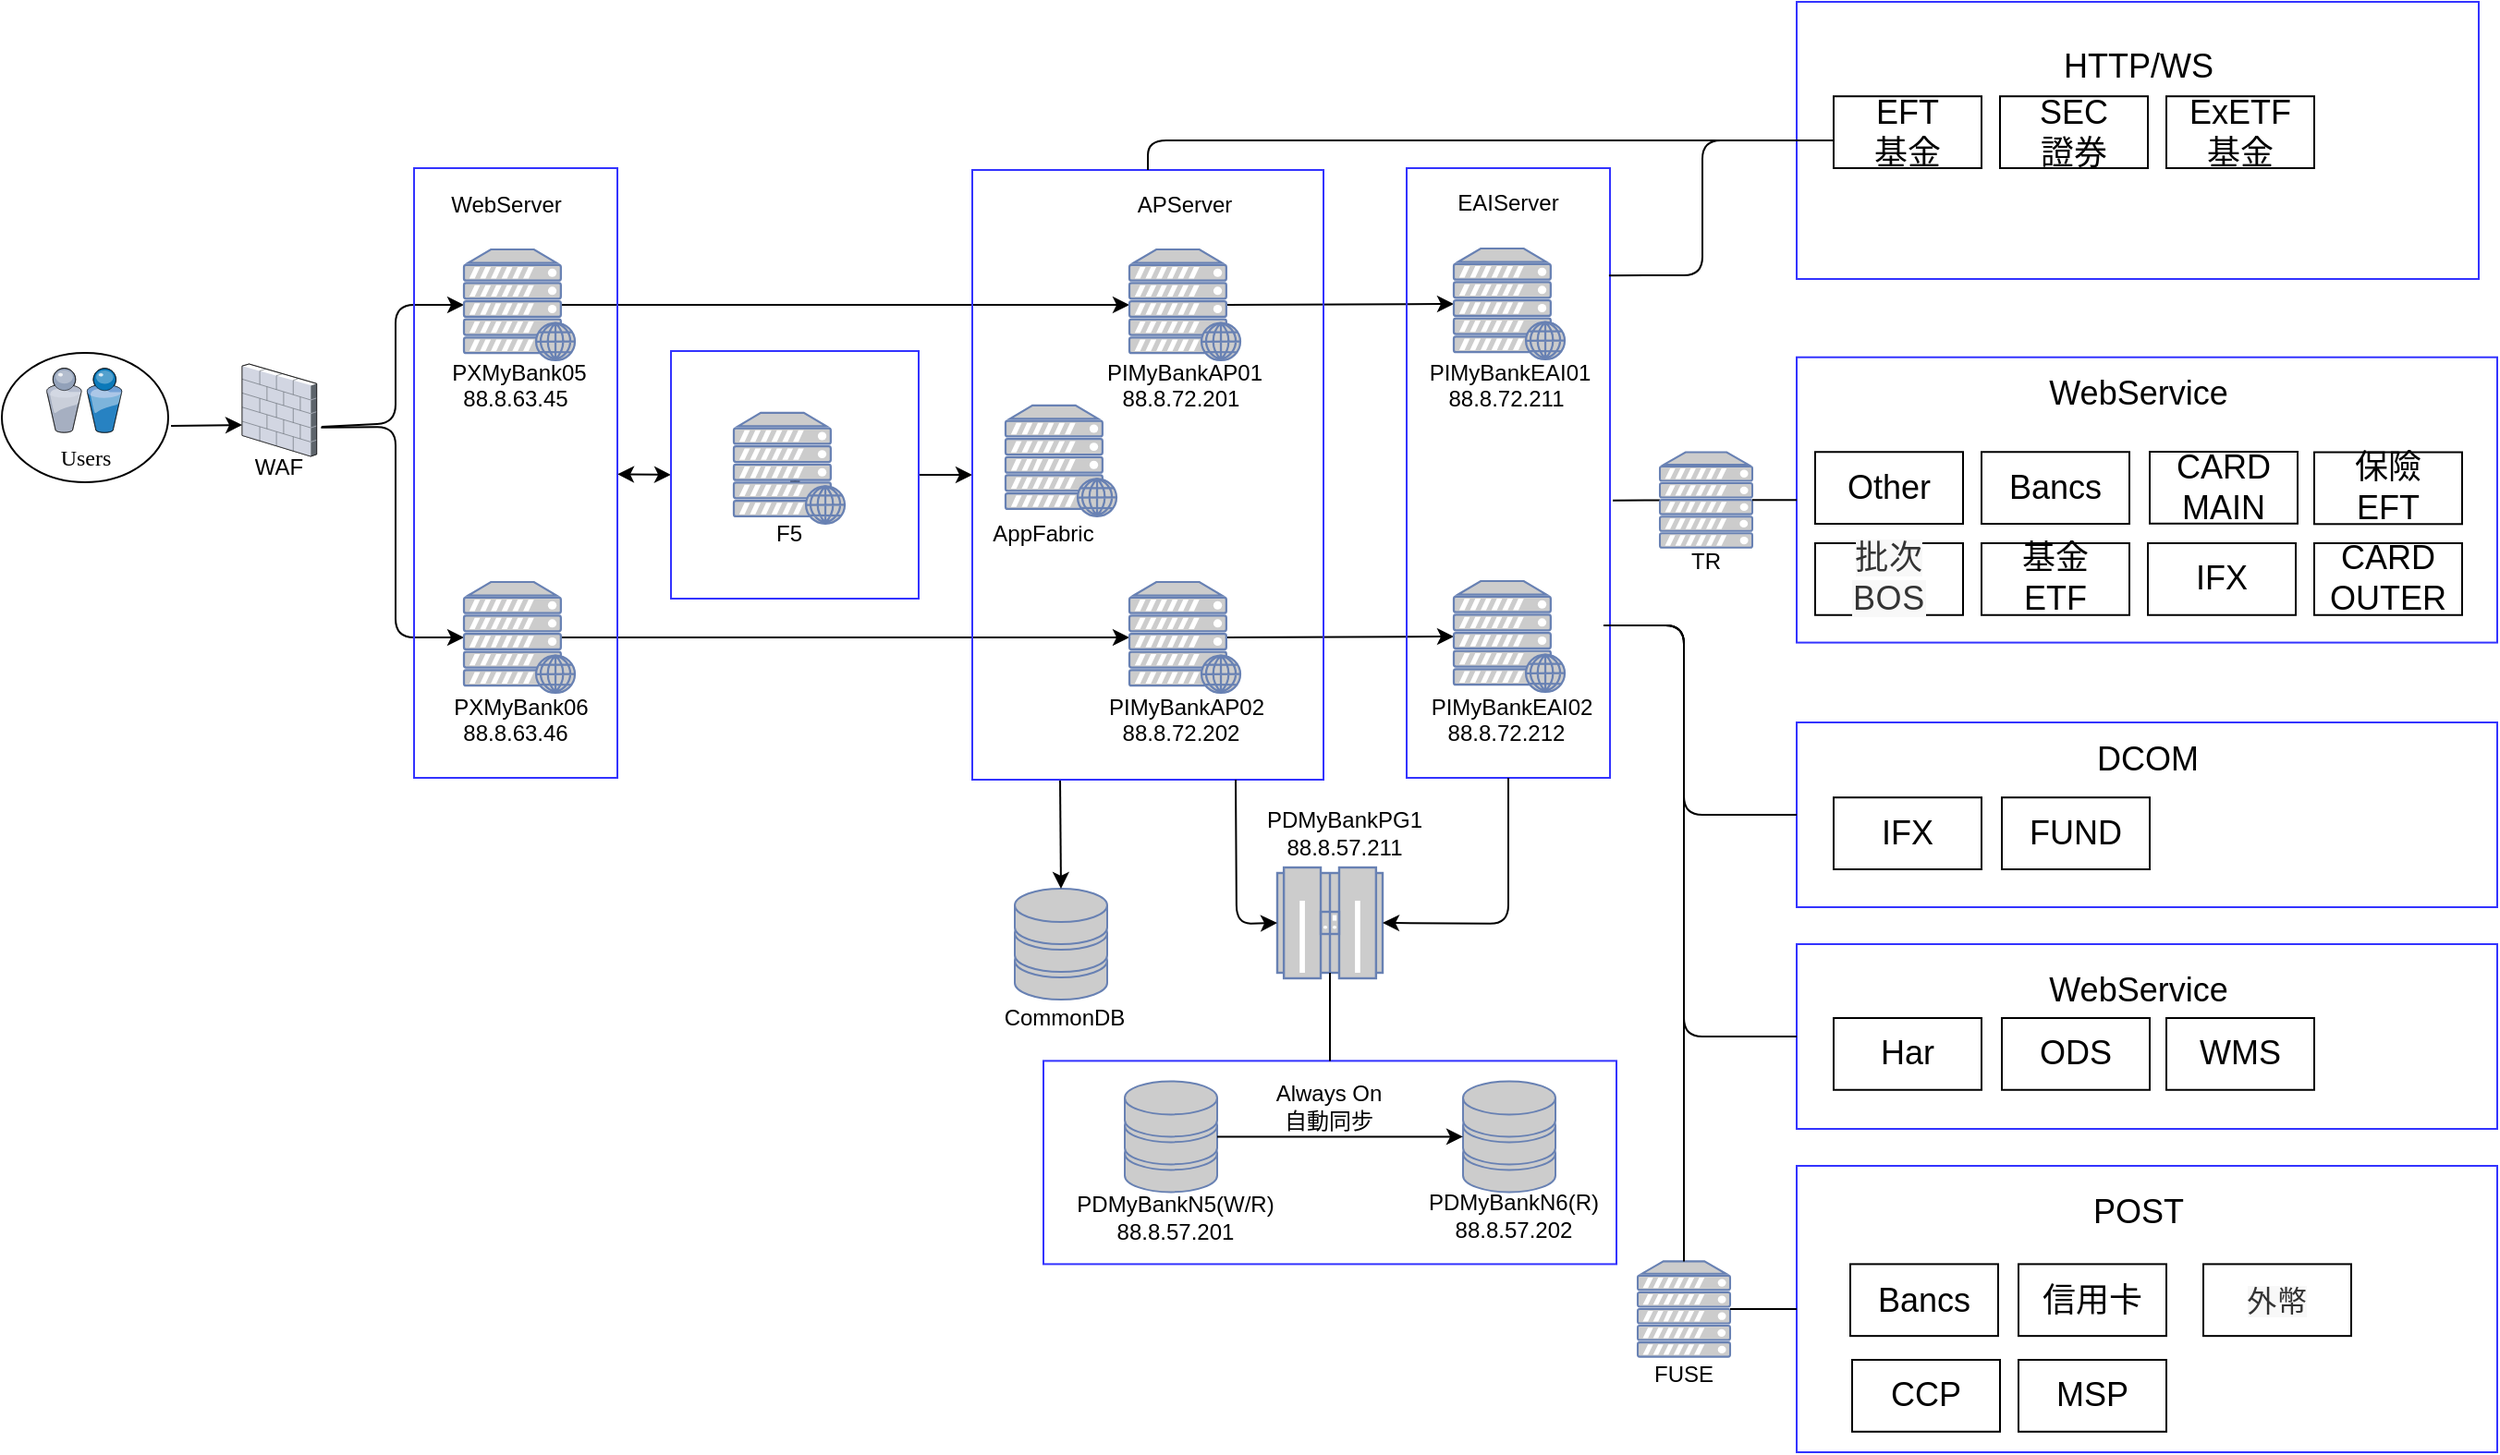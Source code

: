 <mxfile version="14.6.13" type="device"><diagram id="ca4-3KPYzPScdb07qk_7" name="架構圖"><mxGraphModel dx="2062" dy="1672" grid="1" gridSize="10" guides="1" tooltips="1" connect="1" arrows="1" fold="1" page="1" pageScale="1" pageWidth="1100" pageHeight="850" background="none" math="0" shadow="0"><root><mxCell id="0"/><mxCell id="1" parent="0"/><mxCell id="9fuYJm-HqFPX96qN4TvZ-7" value="" style="group" parent="1" vertex="1" connectable="0"><mxGeometry x="10" y="-605" width="90" height="70" as="geometry"/></mxCell><mxCell id="9fuYJm-HqFPX96qN4TvZ-1" value="" style="ellipse;whiteSpace=wrap;html=1;rounded=0;shadow=0;comic=0;strokeWidth=1;fontFamily=Verdana;" parent="9fuYJm-HqFPX96qN4TvZ-7" vertex="1"><mxGeometry width="90" height="70" as="geometry"/></mxCell><mxCell id="9fuYJm-HqFPX96qN4TvZ-2" value="Users" style="verticalLabelPosition=bottom;aspect=fixed;html=1;verticalAlign=top;strokeColor=none;shape=mxgraph.citrix.users;rounded=0;shadow=0;comic=0;fontFamily=Verdana;" parent="9fuYJm-HqFPX96qN4TvZ-7" vertex="1"><mxGeometry x="24.085" y="8.298" width="40.88" height="34.859" as="geometry"/></mxCell><mxCell id="EtB4GabZAlz10jmlGx-j-17" value="" style="endArrow=classic;html=1;exitX=1.017;exitY=0.564;exitDx=0;exitDy=0;exitPerimeter=0;" parent="1" source="9fuYJm-HqFPX96qN4TvZ-1" edge="1"><mxGeometry width="50" height="50" relative="1" as="geometry"><mxPoint x="110" y="-564" as="sourcePoint"/><mxPoint x="140" y="-566" as="targetPoint"/></mxGeometry></mxCell><mxCell id="z0o8MMnJ5q1wdeG9V6vi-1" value="" style="endArrow=classic;html=1;entryX=0;entryY=0.5;entryDx=0;entryDy=0;entryPerimeter=0;exitX=1.058;exitY=0.687;exitDx=0;exitDy=0;exitPerimeter=0;" parent="1" edge="1"><mxGeometry width="50" height="50" relative="1" as="geometry"><mxPoint x="182.669" y="-564.65" as="sourcePoint"/><mxPoint x="260" y="-451" as="targetPoint"/><Array as="points"><mxPoint x="223" y="-565"/><mxPoint x="223" y="-495"/><mxPoint x="223" y="-451"/></Array></mxGeometry></mxCell><mxCell id="z0o8MMnJ5q1wdeG9V6vi-2" value="" style="endArrow=classic;html=1;entryX=0;entryY=0.5;entryDx=0;entryDy=0;entryPerimeter=0;" parent="1" target="9fuYJm-HqFPX96qN4TvZ-5" edge="1"><mxGeometry width="50" height="50" relative="1" as="geometry"><mxPoint x="183" y="-565" as="sourcePoint"/><mxPoint x="563" y="-495" as="targetPoint"/><Array as="points"><mxPoint x="223" y="-567"/><mxPoint x="223" y="-631"/></Array></mxGeometry></mxCell><mxCell id="z0o8MMnJ5q1wdeG9V6vi-3" value="" style="endArrow=classic;html=1;exitX=0.88;exitY=0.5;exitDx=0;exitDy=0;exitPerimeter=0;" parent="1" source="9fuYJm-HqFPX96qN4TvZ-5" target="EtB4GabZAlz10jmlGx-j-10" edge="1"><mxGeometry width="50" height="50" relative="1" as="geometry"><mxPoint x="323" y="-633" as="sourcePoint"/><mxPoint x="393" y="-625" as="targetPoint"/></mxGeometry></mxCell><mxCell id="z0o8MMnJ5q1wdeG9V6vi-4" value="" style="endArrow=classic;html=1;exitX=0.88;exitY=0.5;exitDx=0;exitDy=0;exitPerimeter=0;" parent="1" source="9fuYJm-HqFPX96qN4TvZ-6" target="EtB4GabZAlz10jmlGx-j-14" edge="1"><mxGeometry width="50" height="50" relative="1" as="geometry"><mxPoint x="513" y="-477" as="sourcePoint"/><mxPoint x="563" y="-527" as="targetPoint"/></mxGeometry></mxCell><mxCell id="z0o8MMnJ5q1wdeG9V6vi-32" value="" style="group" parent="1" vertex="1" connectable="0"><mxGeometry x="233" y="-705" width="110" height="330" as="geometry"/></mxCell><mxCell id="EtB4GabZAlz10jmlGx-j-4" value="" style="group" parent="z0o8MMnJ5q1wdeG9V6vi-32" vertex="1" connectable="0"><mxGeometry x="12" y="44" width="90" height="95" as="geometry"/></mxCell><mxCell id="9fuYJm-HqFPX96qN4TvZ-5" value="" style="fontColor=#0066CC;verticalAlign=top;verticalLabelPosition=bottom;labelPosition=center;align=center;html=1;outlineConnect=0;fillColor=#CCCCCC;strokeColor=#6881B3;gradientColor=none;gradientDirection=north;strokeWidth=2;shape=mxgraph.networks.web_server;" parent="EtB4GabZAlz10jmlGx-j-4" vertex="1"><mxGeometry x="15" width="60" height="60" as="geometry"/></mxCell><mxCell id="EtB4GabZAlz10jmlGx-j-2" value="PXMyBank05" style="text;html=1;strokeColor=none;fillColor=none;align=center;verticalAlign=middle;whiteSpace=wrap;rounded=0;" parent="EtB4GabZAlz10jmlGx-j-4" vertex="1"><mxGeometry y="57" width="90" height="20" as="geometry"/></mxCell><mxCell id="EtB4GabZAlz10jmlGx-j-3" value="88.8.63.45" style="text;html=1;strokeColor=none;fillColor=none;align=center;verticalAlign=middle;whiteSpace=wrap;rounded=0;" parent="EtB4GabZAlz10jmlGx-j-4" vertex="1"><mxGeometry x="8" y="71" width="70" height="20" as="geometry"/></mxCell><mxCell id="EtB4GabZAlz10jmlGx-j-8" value="" style="group" parent="z0o8MMnJ5q1wdeG9V6vi-32" vertex="1" connectable="0"><mxGeometry x="15" y="224" width="83" height="92" as="geometry"/></mxCell><mxCell id="9fuYJm-HqFPX96qN4TvZ-6" value="" style="fontColor=#0066CC;verticalAlign=top;verticalLabelPosition=bottom;labelPosition=center;align=center;html=1;outlineConnect=0;fillColor=#CCCCCC;strokeColor=#6881B3;gradientColor=none;gradientDirection=north;strokeWidth=2;shape=mxgraph.networks.web_server;" parent="EtB4GabZAlz10jmlGx-j-8" vertex="1"><mxGeometry x="12" width="60" height="60" as="geometry"/></mxCell><mxCell id="EtB4GabZAlz10jmlGx-j-6" value="PXMyBank06" style="text;html=1;strokeColor=none;fillColor=none;align=center;verticalAlign=middle;whiteSpace=wrap;rounded=0;" parent="EtB4GabZAlz10jmlGx-j-8" vertex="1"><mxGeometry x="3" y="58" width="80" height="20" as="geometry"/></mxCell><mxCell id="EtB4GabZAlz10jmlGx-j-7" value="88.8.63.46" style="text;html=1;strokeColor=none;fillColor=none;align=center;verticalAlign=middle;whiteSpace=wrap;rounded=0;" parent="EtB4GabZAlz10jmlGx-j-8" vertex="1"><mxGeometry y="72" width="80" height="20" as="geometry"/></mxCell><mxCell id="z0o8MMnJ5q1wdeG9V6vi-8" value="WebServer" style="text;html=1;strokeColor=none;fillColor=none;align=center;verticalAlign=middle;whiteSpace=wrap;rounded=0;" parent="z0o8MMnJ5q1wdeG9V6vi-32" vertex="1"><mxGeometry x="30" y="10" width="40" height="20" as="geometry"/></mxCell><mxCell id="z0o8MMnJ5q1wdeG9V6vi-38" value="" style="group" parent="1" vertex="1" connectable="0"><mxGeometry x="558" y="-315" width="50" height="80" as="geometry"/></mxCell><mxCell id="z0o8MMnJ5q1wdeG9V6vi-39" value="" style="fontColor=#0066CC;verticalAlign=top;verticalLabelPosition=bottom;labelPosition=center;align=center;html=1;outlineConnect=0;fillColor=#CCCCCC;strokeColor=#6881B3;gradientColor=none;gradientDirection=north;strokeWidth=2;shape=mxgraph.networks.storage;" parent="z0o8MMnJ5q1wdeG9V6vi-38" vertex="1"><mxGeometry width="50" height="60" as="geometry"/></mxCell><mxCell id="z0o8MMnJ5q1wdeG9V6vi-40" value="CommonDB" style="text;html=1;strokeColor=none;fillColor=none;align=center;verticalAlign=middle;whiteSpace=wrap;rounded=0;" parent="z0o8MMnJ5q1wdeG9V6vi-38" vertex="1"><mxGeometry x="7" y="60" width="40" height="20" as="geometry"/></mxCell><mxCell id="z0o8MMnJ5q1wdeG9V6vi-42" value="" style="endArrow=classic;html=1;exitX=0.25;exitY=1;exitDx=0;exitDy=0;entryX=0.5;entryY=0;entryDx=0;entryDy=0;entryPerimeter=0;" parent="1" source="z0o8MMnJ5q1wdeG9V6vi-69" target="z0o8MMnJ5q1wdeG9V6vi-39" edge="1"><mxGeometry width="50" height="50" relative="1" as="geometry"><mxPoint x="622.5" y="-375" as="sourcePoint"/><mxPoint x="685" y="-335" as="targetPoint"/></mxGeometry></mxCell><mxCell id="z0o8MMnJ5q1wdeG9V6vi-58" value="" style="endArrow=classic;startArrow=classic;html=1;entryX=0;entryY=0.5;entryDx=0;entryDy=0;" parent="1" source="z0o8MMnJ5q1wdeG9V6vi-7" target="z0o8MMnJ5q1wdeG9V6vi-53" edge="1"><mxGeometry width="50" height="50" relative="1" as="geometry"><mxPoint x="383" y="-715" as="sourcePoint"/><mxPoint x="223" y="-305" as="targetPoint"/></mxGeometry></mxCell><mxCell id="z0o8MMnJ5q1wdeG9V6vi-7" value="" style="rounded=0;whiteSpace=wrap;html=1;fillColor=none;strokeColor=#3333FF;" parent="1" vertex="1"><mxGeometry x="233" y="-705" width="110" height="330" as="geometry"/></mxCell><mxCell id="z0o8MMnJ5q1wdeG9V6vi-66" value="" style="endArrow=classic;html=1;exitX=0.88;exitY=0.5;exitDx=0;exitDy=0;exitPerimeter=0;entryX=0;entryY=0.5;entryDx=0;entryDy=0;entryPerimeter=0;" parent="1" source="EtB4GabZAlz10jmlGx-j-10" target="z0o8MMnJ5q1wdeG9V6vi-44" edge="1"><mxGeometry width="50" height="50" relative="1" as="geometry"><mxPoint x="724.96" y="-624.91" as="sourcePoint"/><mxPoint x="835" y="-625" as="targetPoint"/></mxGeometry></mxCell><mxCell id="z0o8MMnJ5q1wdeG9V6vi-68" value="" style="endArrow=classic;html=1;exitX=0.88;exitY=0.5;exitDx=0;exitDy=0;exitPerimeter=0;entryX=0;entryY=0.5;entryDx=0;entryDy=0;entryPerimeter=0;" parent="1" source="EtB4GabZAlz10jmlGx-j-14" target="z0o8MMnJ5q1wdeG9V6vi-48" edge="1"><mxGeometry width="50" height="50" relative="1" as="geometry"><mxPoint x="725" y="-475" as="sourcePoint"/><mxPoint x="775" y="-525" as="targetPoint"/></mxGeometry></mxCell><mxCell id="z0o8MMnJ5q1wdeG9V6vi-72" value="" style="group" parent="1" vertex="1" connectable="0"><mxGeometry x="770" y="-705" width="110" height="330" as="geometry"/></mxCell><mxCell id="z0o8MMnJ5q1wdeG9V6vi-43" value="" style="group" parent="z0o8MMnJ5q1wdeG9V6vi-72" vertex="1" connectable="0"><mxGeometry x="10.5" y="43.5" width="90" height="95" as="geometry"/></mxCell><mxCell id="z0o8MMnJ5q1wdeG9V6vi-44" value="" style="fontColor=#0066CC;verticalAlign=top;verticalLabelPosition=bottom;labelPosition=center;align=center;html=1;outlineConnect=0;fillColor=#CCCCCC;strokeColor=#6881B3;gradientColor=none;gradientDirection=north;strokeWidth=2;shape=mxgraph.networks.web_server;" parent="z0o8MMnJ5q1wdeG9V6vi-43" vertex="1"><mxGeometry x="15" width="60" height="60" as="geometry"/></mxCell><mxCell id="z0o8MMnJ5q1wdeG9V6vi-45" value="PIMyBankEAI01" style="text;html=1;strokeColor=none;fillColor=none;align=center;verticalAlign=middle;whiteSpace=wrap;rounded=0;" parent="z0o8MMnJ5q1wdeG9V6vi-43" vertex="1"><mxGeometry y="57" width="90" height="20" as="geometry"/></mxCell><mxCell id="z0o8MMnJ5q1wdeG9V6vi-46" value="88.8.72.211" style="text;html=1;strokeColor=none;fillColor=none;align=center;verticalAlign=middle;whiteSpace=wrap;rounded=0;" parent="z0o8MMnJ5q1wdeG9V6vi-43" vertex="1"><mxGeometry x="8" y="71" width="70" height="20" as="geometry"/></mxCell><mxCell id="z0o8MMnJ5q1wdeG9V6vi-47" value="" style="group" parent="z0o8MMnJ5q1wdeG9V6vi-72" vertex="1" connectable="0"><mxGeometry x="13.5" y="223.5" width="83" height="92" as="geometry"/></mxCell><mxCell id="z0o8MMnJ5q1wdeG9V6vi-48" value="" style="fontColor=#0066CC;verticalAlign=top;verticalLabelPosition=bottom;labelPosition=center;align=center;html=1;outlineConnect=0;fillColor=#CCCCCC;strokeColor=#6881B3;gradientColor=none;gradientDirection=north;strokeWidth=2;shape=mxgraph.networks.web_server;" parent="z0o8MMnJ5q1wdeG9V6vi-47" vertex="1"><mxGeometry x="12" width="60" height="60" as="geometry"/></mxCell><mxCell id="z0o8MMnJ5q1wdeG9V6vi-49" value="PIMyBankEAI02" style="text;html=1;strokeColor=none;fillColor=none;align=center;verticalAlign=middle;whiteSpace=wrap;rounded=0;" parent="z0o8MMnJ5q1wdeG9V6vi-47" vertex="1"><mxGeometry x="3" y="58" width="80" height="20" as="geometry"/></mxCell><mxCell id="z0o8MMnJ5q1wdeG9V6vi-50" value="88.8.72.212" style="text;html=1;strokeColor=none;fillColor=none;align=center;verticalAlign=middle;whiteSpace=wrap;rounded=0;" parent="z0o8MMnJ5q1wdeG9V6vi-47" vertex="1"><mxGeometry y="72" width="80" height="20" as="geometry"/></mxCell><mxCell id="z0o8MMnJ5q1wdeG9V6vi-52" value="EAIServer" style="text;html=1;strokeColor=none;fillColor=none;align=center;verticalAlign=middle;whiteSpace=wrap;rounded=0;" parent="z0o8MMnJ5q1wdeG9V6vi-72" vertex="1"><mxGeometry x="35" y="8.5" width="40" height="20" as="geometry"/></mxCell><mxCell id="z0o8MMnJ5q1wdeG9V6vi-71" value="" style="rounded=0;whiteSpace=wrap;html=1;strokeColor=#3333FF;fillColor=none;" parent="z0o8MMnJ5q1wdeG9V6vi-72" vertex="1"><mxGeometry width="110" height="330" as="geometry"/></mxCell><mxCell id="z0o8MMnJ5q1wdeG9V6vi-76" value="" style="group" parent="1" vertex="1" connectable="0"><mxGeometry x="140" y="-599" width="40.33" height="66" as="geometry"/></mxCell><mxCell id="z0o8MMnJ5q1wdeG9V6vi-75" value="" style="verticalLabelPosition=bottom;aspect=fixed;html=1;verticalAlign=top;strokeColor=none;align=center;outlineConnect=0;shape=mxgraph.citrix.firewall;fillColor=none;" parent="z0o8MMnJ5q1wdeG9V6vi-76" vertex="1"><mxGeometry width="40.33" height="50" as="geometry"/></mxCell><mxCell id="EtB4GabZAlz10jmlGx-j-1" value="WAF" style="text;html=1;strokeColor=none;fillColor=none;align=center;verticalAlign=middle;whiteSpace=wrap;rounded=0;" parent="z0o8MMnJ5q1wdeG9V6vi-76" vertex="1"><mxGeometry x="0.33" y="46" width="40" height="20" as="geometry"/></mxCell><mxCell id="z0o8MMnJ5q1wdeG9V6vi-77" value="" style="endArrow=classic;html=1;exitX=1;exitY=0.5;exitDx=0;exitDy=0;entryX=0;entryY=0.5;entryDx=0;entryDy=0;" parent="1" source="z0o8MMnJ5q1wdeG9V6vi-53" target="z0o8MMnJ5q1wdeG9V6vi-69" edge="1"><mxGeometry width="50" height="50" relative="1" as="geometry"><mxPoint x="546" y="-540" as="sourcePoint"/><mxPoint x="442" y="-295" as="targetPoint"/></mxGeometry></mxCell><mxCell id="EtB4GabZAlz10jmlGx-j-9" value="" style="group" parent="1" vertex="1" connectable="0"><mxGeometry x="605" y="-661" width="90" height="95" as="geometry"/></mxCell><mxCell id="EtB4GabZAlz10jmlGx-j-10" value="" style="fontColor=#0066CC;verticalAlign=top;verticalLabelPosition=bottom;labelPosition=center;align=center;html=1;outlineConnect=0;fillColor=#CCCCCC;strokeColor=#6881B3;gradientColor=none;gradientDirection=north;strokeWidth=2;shape=mxgraph.networks.web_server;" parent="EtB4GabZAlz10jmlGx-j-9" vertex="1"><mxGeometry x="15" width="60" height="60" as="geometry"/></mxCell><mxCell id="EtB4GabZAlz10jmlGx-j-11" value="PIMyBankAP01&lt;br&gt;" style="text;html=1;strokeColor=none;fillColor=none;align=center;verticalAlign=middle;whiteSpace=wrap;rounded=0;" parent="EtB4GabZAlz10jmlGx-j-9" vertex="1"><mxGeometry y="57" width="90" height="20" as="geometry"/></mxCell><mxCell id="EtB4GabZAlz10jmlGx-j-12" value="88.8.72.201" style="text;html=1;strokeColor=none;fillColor=none;align=center;verticalAlign=middle;whiteSpace=wrap;rounded=0;" parent="EtB4GabZAlz10jmlGx-j-9" vertex="1"><mxGeometry x="8" y="71" width="70" height="20" as="geometry"/></mxCell><mxCell id="EtB4GabZAlz10jmlGx-j-13" value="" style="group" parent="1" vertex="1" connectable="0"><mxGeometry x="608" y="-481" width="83" height="92" as="geometry"/></mxCell><mxCell id="EtB4GabZAlz10jmlGx-j-14" value="" style="fontColor=#0066CC;verticalAlign=top;verticalLabelPosition=bottom;labelPosition=center;align=center;html=1;outlineConnect=0;fillColor=#CCCCCC;strokeColor=#6881B3;gradientColor=none;gradientDirection=north;strokeWidth=2;shape=mxgraph.networks.web_server;" parent="EtB4GabZAlz10jmlGx-j-13" vertex="1"><mxGeometry x="12" width="60" height="60" as="geometry"/></mxCell><mxCell id="EtB4GabZAlz10jmlGx-j-15" value="PIMyBankAP02" style="text;html=1;strokeColor=none;fillColor=none;align=center;verticalAlign=middle;whiteSpace=wrap;rounded=0;" parent="EtB4GabZAlz10jmlGx-j-13" vertex="1"><mxGeometry x="3" y="58" width="80" height="20" as="geometry"/></mxCell><mxCell id="EtB4GabZAlz10jmlGx-j-16" value="88.8.72.202" style="text;html=1;strokeColor=none;fillColor=none;align=center;verticalAlign=middle;whiteSpace=wrap;rounded=0;" parent="EtB4GabZAlz10jmlGx-j-13" vertex="1"><mxGeometry y="72" width="80" height="20" as="geometry"/></mxCell><mxCell id="z0o8MMnJ5q1wdeG9V6vi-10" value="APServer" style="text;html=1;strokeColor=none;fillColor=none;align=center;verticalAlign=middle;whiteSpace=wrap;rounded=0;" parent="1" vertex="1"><mxGeometry x="629.5" y="-695" width="40" height="20" as="geometry"/></mxCell><mxCell id="z0o8MMnJ5q1wdeG9V6vi-69" value="" style="rounded=0;whiteSpace=wrap;html=1;strokeColor=#3333FF;fillColor=none;" parent="1" vertex="1"><mxGeometry x="535" y="-704" width="190" height="330" as="geometry"/></mxCell><mxCell id="z0o8MMnJ5q1wdeG9V6vi-6" value="F5" style="text;html=1;strokeColor=none;fillColor=none;align=center;verticalAlign=middle;whiteSpace=wrap;rounded=0;" parent="1" vertex="1"><mxGeometry x="416" y="-516.62" width="40" height="20" as="geometry"/></mxCell><mxCell id="z0o8MMnJ5q1wdeG9V6vi-28" value="" style="fontColor=#0066CC;verticalAlign=top;verticalLabelPosition=bottom;labelPosition=center;align=center;html=1;outlineConnect=0;fillColor=#CCCCCC;strokeColor=#6881B3;gradientColor=none;gradientDirection=north;strokeWidth=2;shape=mxgraph.networks.web_server;" parent="1" vertex="1"><mxGeometry x="553" y="-576.62" width="60" height="60" as="geometry"/></mxCell><mxCell id="z0o8MMnJ5q1wdeG9V6vi-29" value="AppFabric" style="text;html=1;strokeColor=none;fillColor=none;align=center;verticalAlign=middle;whiteSpace=wrap;rounded=0;" parent="1" vertex="1"><mxGeometry x="542" y="-512.62" width="63" height="12" as="geometry"/></mxCell><mxCell id="z0o8MMnJ5q1wdeG9V6vi-53" value="1" style="whiteSpace=wrap;html=1;aspect=fixed;strokeColor=#3333FF;fillColor=none;" parent="1" vertex="1"><mxGeometry x="372" y="-606" width="134" height="134" as="geometry"/></mxCell><mxCell id="z0o8MMnJ5q1wdeG9V6vi-87" value="" style="fontColor=#0066CC;verticalAlign=top;verticalLabelPosition=bottom;labelPosition=center;align=center;html=1;outlineConnect=0;fillColor=#CCCCCC;strokeColor=#6881B3;gradientColor=none;gradientDirection=north;strokeWidth=2;shape=mxgraph.networks.web_server;" parent="1" vertex="1"><mxGeometry x="406" y="-572.62" width="60" height="60" as="geometry"/></mxCell><mxCell id="z0o8MMnJ5q1wdeG9V6vi-90" value="" style="fontColor=#0066CC;verticalAlign=top;verticalLabelPosition=bottom;labelPosition=center;align=center;html=1;outlineConnect=0;fillColor=#CCCCCC;strokeColor=#6881B3;gradientColor=none;gradientDirection=north;strokeWidth=2;shape=mxgraph.networks.mainframe;" parent="1" vertex="1"><mxGeometry x="700" y="-326.5" width="57" height="60" as="geometry"/></mxCell><mxCell id="z0o8MMnJ5q1wdeG9V6vi-91" value="" style="endArrow=classic;html=1;exitX=0.75;exitY=1;exitDx=0;exitDy=0;entryX=0;entryY=0.5;entryDx=0;entryDy=0;entryPerimeter=0;" parent="1" source="z0o8MMnJ5q1wdeG9V6vi-69" target="z0o8MMnJ5q1wdeG9V6vi-90" edge="1"><mxGeometry width="50" height="50" relative="1" as="geometry"><mxPoint x="772" y="-265" as="sourcePoint"/><mxPoint x="822" y="-315" as="targetPoint"/><Array as="points"><mxPoint x="678" y="-296"/></Array></mxGeometry></mxCell><mxCell id="z0o8MMnJ5q1wdeG9V6vi-94" value="PDMyBankPG1&lt;br&gt;88.8.57.211" style="text;html=1;strokeColor=none;fillColor=none;align=center;verticalAlign=middle;whiteSpace=wrap;rounded=0;" parent="1" vertex="1"><mxGeometry x="703" y="-354.94" width="67" height="20" as="geometry"/></mxCell><mxCell id="z0o8MMnJ5q1wdeG9V6vi-95" value="" style="endArrow=classic;html=1;exitX=0.5;exitY=1;exitDx=0;exitDy=0;entryX=1;entryY=0.5;entryDx=0;entryDy=0;entryPerimeter=0;" parent="1" source="z0o8MMnJ5q1wdeG9V6vi-71" target="z0o8MMnJ5q1wdeG9V6vi-90" edge="1"><mxGeometry width="50" height="50" relative="1" as="geometry"><mxPoint x="892" y="-255" as="sourcePoint"/><mxPoint x="942" y="-305" as="targetPoint"/><Array as="points"><mxPoint x="825" y="-296"/></Array></mxGeometry></mxCell><mxCell id="z0o8MMnJ5q1wdeG9V6vi-101" value="" style="group" parent="1" vertex="1" connectable="0"><mxGeometry x="573.5" y="-221.81" width="310" height="110" as="geometry"/></mxCell><mxCell id="z0o8MMnJ5q1wdeG9V6vi-83" value="" style="fontColor=#0066CC;verticalAlign=top;verticalLabelPosition=bottom;labelPosition=center;align=center;html=1;outlineConnect=0;fillColor=#CCCCCC;strokeColor=#6881B3;gradientColor=none;gradientDirection=north;strokeWidth=2;shape=mxgraph.networks.storage;" parent="z0o8MMnJ5q1wdeG9V6vi-101" vertex="1"><mxGeometry x="44" y="11" width="50" height="60" as="geometry"/></mxCell><mxCell id="z0o8MMnJ5q1wdeG9V6vi-84" value="PDMyBankN5(W/R)&lt;br&gt;88.8.57.201" style="text;html=1;strokeColor=none;fillColor=none;align=center;verticalAlign=middle;whiteSpace=wrap;rounded=0;" parent="z0o8MMnJ5q1wdeG9V6vi-101" vertex="1"><mxGeometry x="51" y="75" width="40" height="20" as="geometry"/></mxCell><mxCell id="z0o8MMnJ5q1wdeG9V6vi-85" value="" style="fontColor=#0066CC;verticalAlign=top;verticalLabelPosition=bottom;labelPosition=center;align=center;html=1;outlineConnect=0;fillColor=#CCCCCC;strokeColor=#6881B3;gradientColor=none;gradientDirection=north;strokeWidth=2;shape=mxgraph.networks.storage;" parent="z0o8MMnJ5q1wdeG9V6vi-101" vertex="1"><mxGeometry x="227" y="11" width="50" height="60" as="geometry"/></mxCell><mxCell id="z0o8MMnJ5q1wdeG9V6vi-86" value="PDMyBankN6(R)&lt;br&gt;88.8.57.202" style="text;html=1;strokeColor=none;fillColor=none;align=center;verticalAlign=middle;whiteSpace=wrap;rounded=0;" parent="z0o8MMnJ5q1wdeG9V6vi-101" vertex="1"><mxGeometry x="234" y="74" width="40" height="20" as="geometry"/></mxCell><mxCell id="z0o8MMnJ5q1wdeG9V6vi-98" value="" style="endArrow=classic;html=1;entryX=0;entryY=0.5;entryDx=0;entryDy=0;entryPerimeter=0;exitX=1;exitY=0.5;exitDx=0;exitDy=0;exitPerimeter=0;" parent="z0o8MMnJ5q1wdeG9V6vi-101" source="z0o8MMnJ5q1wdeG9V6vi-83" target="z0o8MMnJ5q1wdeG9V6vi-85" edge="1"><mxGeometry width="50" height="50" relative="1" as="geometry"><mxPoint x="-51" y="110" as="sourcePoint"/><mxPoint x="-1" y="60" as="targetPoint"/></mxGeometry></mxCell><mxCell id="z0o8MMnJ5q1wdeG9V6vi-99" value="Always On&lt;br&gt;自動同步" style="text;html=1;strokeColor=none;fillColor=none;align=center;verticalAlign=middle;whiteSpace=wrap;rounded=0;" parent="z0o8MMnJ5q1wdeG9V6vi-101" vertex="1"><mxGeometry x="114.5" y="15" width="80" height="20" as="geometry"/></mxCell><mxCell id="z0o8MMnJ5q1wdeG9V6vi-100" value="" style="rounded=0;whiteSpace=wrap;html=1;strokeColor=#3333FF;fillColor=none;" parent="z0o8MMnJ5q1wdeG9V6vi-101" vertex="1"><mxGeometry width="310" height="110" as="geometry"/></mxCell><mxCell id="z0o8MMnJ5q1wdeG9V6vi-102" value="" style="endArrow=none;html=1;entryX=0.5;entryY=0.95;entryDx=0;entryDy=0;entryPerimeter=0;exitX=0.5;exitY=0;exitDx=0;exitDy=0;" parent="1" source="z0o8MMnJ5q1wdeG9V6vi-100" target="z0o8MMnJ5q1wdeG9V6vi-90" edge="1"><mxGeometry width="50" height="50" relative="1" as="geometry"><mxPoint x="682" y="-225" as="sourcePoint"/><mxPoint x="732" y="-275" as="targetPoint"/></mxGeometry></mxCell><mxCell id="z0o8MMnJ5q1wdeG9V6vi-107" value="" style="endArrow=none;html=1;exitX=1.014;exitY=0.545;exitDx=0;exitDy=0;exitPerimeter=0;" parent="1" source="z0o8MMnJ5q1wdeG9V6vi-71" target="z0o8MMnJ5q1wdeG9V6vi-103" edge="1"><mxGeometry width="50" height="50" relative="1" as="geometry"><mxPoint x="953" y="-505" as="sourcePoint"/><mxPoint x="983" y="-455" as="targetPoint"/></mxGeometry></mxCell><mxCell id="z0o8MMnJ5q1wdeG9V6vi-108" value="" style="group" parent="1" vertex="1" connectable="0"><mxGeometry x="907" y="-551.24" width="50" height="69.24" as="geometry"/></mxCell><mxCell id="z0o8MMnJ5q1wdeG9V6vi-103" value="" style="fontColor=#0066CC;verticalAlign=top;verticalLabelPosition=bottom;labelPosition=center;align=center;html=1;outlineConnect=0;fillColor=#CCCCCC;strokeColor=#6881B3;gradientColor=none;gradientDirection=north;strokeWidth=2;shape=mxgraph.networks.server;" parent="z0o8MMnJ5q1wdeG9V6vi-108" vertex="1"><mxGeometry width="50" height="51.62" as="geometry"/></mxCell><mxCell id="z0o8MMnJ5q1wdeG9V6vi-106" value="TR" style="text;html=1;strokeColor=none;fillColor=none;align=center;verticalAlign=middle;whiteSpace=wrap;rounded=0;" parent="z0o8MMnJ5q1wdeG9V6vi-108" vertex="1"><mxGeometry x="5" y="49.24" width="40" height="20" as="geometry"/></mxCell><mxCell id="z0o8MMnJ5q1wdeG9V6vi-109" value="" style="rounded=0;whiteSpace=wrap;html=1;strokeColor=#3333FF;fillColor=none;fontSize=18;" parent="1" vertex="1"><mxGeometry x="981" y="-602.64" width="379" height="154.43" as="geometry"/></mxCell><mxCell id="z0o8MMnJ5q1wdeG9V6vi-110" value="" style="endArrow=none;html=1;exitX=1;exitY=0.5;exitDx=0;exitDy=0;exitPerimeter=0;entryX=0;entryY=0.5;entryDx=0;entryDy=0;fontSize=18;" parent="1" source="z0o8MMnJ5q1wdeG9V6vi-103" target="z0o8MMnJ5q1wdeG9V6vi-109" edge="1"><mxGeometry width="50" height="50" relative="1" as="geometry"><mxPoint x="967" y="-389" as="sourcePoint"/><mxPoint x="1017" y="-439" as="targetPoint"/></mxGeometry></mxCell><mxCell id="z0o8MMnJ5q1wdeG9V6vi-111" value="WebService" style="text;html=1;strokeColor=none;fillColor=none;align=center;verticalAlign=middle;whiteSpace=wrap;rounded=0;fontSize=18;" parent="1" vertex="1"><mxGeometry x="1115.5" y="-592.62" width="100" height="20" as="geometry"/></mxCell><mxCell id="z0o8MMnJ5q1wdeG9V6vi-112" value="" style="rounded=0;whiteSpace=wrap;html=1;strokeColor=#3333FF;fillColor=none;fontSize=18;" parent="1" vertex="1"><mxGeometry x="981" y="-405" width="379" height="100" as="geometry"/></mxCell><mxCell id="z0o8MMnJ5q1wdeG9V6vi-113" value="DCOM" style="text;html=1;strokeColor=none;fillColor=none;align=center;verticalAlign=middle;whiteSpace=wrap;rounded=0;fontSize=18;" parent="1" vertex="1"><mxGeometry x="1120.5" y="-395" width="100" height="20" as="geometry"/></mxCell><mxCell id="z0o8MMnJ5q1wdeG9V6vi-114" value="" style="endArrow=none;html=1;fontSize=18;exitX=1;exitY=0.75;exitDx=0;exitDy=0;entryX=0;entryY=0.5;entryDx=0;entryDy=0;edgeStyle=orthogonalEdgeStyle;rounded=1;" parent="1" source="z0o8MMnJ5q1wdeG9V6vi-71" target="z0o8MMnJ5q1wdeG9V6vi-112" edge="1"><mxGeometry width="50" height="50" relative="1" as="geometry"><mxPoint x="963" y="-305" as="sourcePoint"/><mxPoint x="1013" y="-355" as="targetPoint"/><Array as="points"><mxPoint x="920" y="-458"/><mxPoint x="920" y="-355"/></Array></mxGeometry></mxCell><mxCell id="z0o8MMnJ5q1wdeG9V6vi-115" value="" style="rounded=0;whiteSpace=wrap;html=1;strokeColor=#3333FF;fillColor=none;fontSize=18;" parent="1" vertex="1"><mxGeometry x="981" y="-285" width="379" height="100" as="geometry"/></mxCell><mxCell id="z0o8MMnJ5q1wdeG9V6vi-116" value="WebService" style="text;html=1;strokeColor=none;fillColor=none;align=center;verticalAlign=middle;whiteSpace=wrap;rounded=0;fontSize=18;" parent="1" vertex="1"><mxGeometry x="1115.5" y="-270" width="100" height="20" as="geometry"/></mxCell><mxCell id="z0o8MMnJ5q1wdeG9V6vi-117" value="" style="endArrow=none;html=1;fontSize=18;exitX=1;exitY=0.75;exitDx=0;exitDy=0;entryX=0;entryY=0.5;entryDx=0;entryDy=0;edgeStyle=orthogonalEdgeStyle;" parent="1" source="z0o8MMnJ5q1wdeG9V6vi-71" target="z0o8MMnJ5q1wdeG9V6vi-115" edge="1"><mxGeometry width="50" height="50" relative="1" as="geometry"><mxPoint x="1013" y="-175" as="sourcePoint"/><mxPoint x="1063" y="-225" as="targetPoint"/><Array as="points"><mxPoint x="920" y="-458"/><mxPoint x="920" y="-235"/></Array></mxGeometry></mxCell><mxCell id="z0o8MMnJ5q1wdeG9V6vi-118" value="" style="rounded=0;whiteSpace=wrap;html=1;strokeColor=#3333FF;fillColor=none;fontSize=18;" parent="1" vertex="1"><mxGeometry x="981" y="-795" width="369" height="150" as="geometry"/></mxCell><mxCell id="z0o8MMnJ5q1wdeG9V6vi-119" value="HTTP/WS" style="text;html=1;strokeColor=none;fillColor=none;align=center;verticalAlign=middle;whiteSpace=wrap;rounded=0;fontSize=18;" parent="1" vertex="1"><mxGeometry x="1085.5" y="-770" width="160" height="20" as="geometry"/></mxCell><mxCell id="z0o8MMnJ5q1wdeG9V6vi-120" value="" style="endArrow=none;html=1;fontSize=18;exitX=0.5;exitY=0;exitDx=0;exitDy=0;entryX=0;entryY=0.5;entryDx=0;entryDy=0;" parent="1" source="z0o8MMnJ5q1wdeG9V6vi-69" target="z0o8MMnJ5q1wdeG9V6vi-118" edge="1"><mxGeometry width="50" height="50" relative="1" as="geometry"><mxPoint x="633" y="-815" as="sourcePoint"/><mxPoint x="683" y="-865" as="targetPoint"/><Array as="points"><mxPoint x="630" y="-720"/></Array></mxGeometry></mxCell><mxCell id="z0o8MMnJ5q1wdeG9V6vi-121" value="" style="endArrow=none;html=1;fontSize=18;exitX=0.995;exitY=0.176;exitDx=0;exitDy=0;exitPerimeter=0;entryX=0;entryY=0.5;entryDx=0;entryDy=0;" parent="1" source="z0o8MMnJ5q1wdeG9V6vi-71" target="z0o8MMnJ5q1wdeG9V6vi-118" edge="1"><mxGeometry width="50" height="50" relative="1" as="geometry"><mxPoint x="993" y="-615" as="sourcePoint"/><mxPoint x="1043" y="-675" as="targetPoint"/><Array as="points"><mxPoint x="930" y="-647"/><mxPoint x="930" y="-720"/><mxPoint x="1023" y="-720"/></Array></mxGeometry></mxCell><mxCell id="g6wEA-U3UGHdNdhGlmkA-1" value="" style="group" parent="1" vertex="1" connectable="0"><mxGeometry x="900" y="-122.12" width="50" height="69.24" as="geometry"/></mxCell><mxCell id="g6wEA-U3UGHdNdhGlmkA-2" value="" style="fontColor=#0066CC;verticalAlign=top;verticalLabelPosition=bottom;labelPosition=center;align=center;html=1;outlineConnect=0;fillColor=#CCCCCC;strokeColor=#6881B3;gradientColor=none;gradientDirection=north;strokeWidth=2;shape=mxgraph.networks.server;" parent="g6wEA-U3UGHdNdhGlmkA-1" vertex="1"><mxGeometry x="-5" y="8.81" width="50" height="51.62" as="geometry"/></mxCell><mxCell id="g6wEA-U3UGHdNdhGlmkA-3" value="FUSE" style="text;html=1;strokeColor=none;fillColor=none;align=center;verticalAlign=middle;whiteSpace=wrap;rounded=0;" parent="g6wEA-U3UGHdNdhGlmkA-1" vertex="1"><mxGeometry y="60.43" width="40" height="20" as="geometry"/></mxCell><mxCell id="g6wEA-U3UGHdNdhGlmkA-6" value="" style="endArrow=none;html=1;exitX=1;exitY=0.75;exitDx=0;exitDy=0;edgeStyle=orthogonalEdgeStyle;entryX=0.5;entryY=0;entryDx=0;entryDy=0;entryPerimeter=0;" parent="1" target="g6wEA-U3UGHdNdhGlmkA-2" edge="1"><mxGeometry width="50" height="50" relative="1" as="geometry"><mxPoint x="876.5" y="-457.5" as="sourcePoint"/><mxPoint x="945" y="50" as="targetPoint"/><Array as="points"><mxPoint x="920" y="-458"/><mxPoint x="920" y="-136"/></Array></mxGeometry></mxCell><mxCell id="g6wEA-U3UGHdNdhGlmkA-8" value="" style="rounded=0;whiteSpace=wrap;html=1;strokeColor=#3333FF;fillColor=none;fontSize=18;" parent="1" vertex="1"><mxGeometry x="981" y="-165" width="379" height="155" as="geometry"/></mxCell><mxCell id="g6wEA-U3UGHdNdhGlmkA-9" value="" style="endArrow=none;html=1;entryX=1;entryY=0.5;entryDx=0;entryDy=0;entryPerimeter=0;exitX=0;exitY=0.5;exitDx=0;exitDy=0;" parent="1" source="g6wEA-U3UGHdNdhGlmkA-8" target="g6wEA-U3UGHdNdhGlmkA-2" edge="1"><mxGeometry width="50" height="50" relative="1" as="geometry"><mxPoint x="1007" y="79" as="sourcePoint"/><mxPoint x="997" y="5" as="targetPoint"/></mxGeometry></mxCell><mxCell id="Nrnu60Dz2IEQRsiB7HmH-11" value="&lt;span style=&quot;font-size: 18px;&quot;&gt;Other&lt;/span&gt;" style="rounded=0;whiteSpace=wrap;html=1;fontSize=18;" parent="1" vertex="1"><mxGeometry x="991" y="-551.38" width="80" height="38.88" as="geometry"/></mxCell><mxCell id="Nrnu60Dz2IEQRsiB7HmH-12" value="Bancs" style="rounded=0;whiteSpace=wrap;html=1;fontSize=18;" parent="1" vertex="1"><mxGeometry x="1081" y="-551.38" width="80" height="38.88" as="geometry"/></mxCell><mxCell id="Nrnu60Dz2IEQRsiB7HmH-14" value="CARD MAIN" style="rounded=0;whiteSpace=wrap;html=1;fontSize=18;" parent="1" vertex="1"><mxGeometry x="1172" y="-551.5" width="80" height="38.88" as="geometry"/></mxCell><mxCell id="Nrnu60Dz2IEQRsiB7HmH-15" value="CARD OUTER" style="rounded=0;whiteSpace=wrap;html=1;fontSize=18;" parent="1" vertex="1"><mxGeometry x="1261" y="-502" width="80" height="38.88" as="geometry"/></mxCell><mxCell id="Nrnu60Dz2IEQRsiB7HmH-16" value="IFX" style="rounded=0;whiteSpace=wrap;html=1;fontSize=18;" parent="1" vertex="1"><mxGeometry x="1171" y="-502" width="80" height="38.88" as="geometry"/></mxCell><mxCell id="Nrnu60Dz2IEQRsiB7HmH-17" value="基金&lt;br style=&quot;font-size: 18px;&quot;&gt;ETF" style="rounded=0;whiteSpace=wrap;html=1;fontSize=18;" parent="1" vertex="1"><mxGeometry x="1081" y="-502" width="80" height="38.88" as="geometry"/></mxCell><mxCell id="Nrnu60Dz2IEQRsiB7HmH-18" value="&lt;span style=&quot;color: rgb(51 , 51 , 51) ; font-size: 18px ; letter-spacing: 0.35px ; background-color: rgb(248 , 248 , 248)&quot;&gt;批次&lt;br&gt;BOS&lt;/span&gt;" style="rounded=0;whiteSpace=wrap;html=1;fontSize=18;" parent="1" vertex="1"><mxGeometry x="991" y="-502" width="80" height="38.88" as="geometry"/></mxCell><mxCell id="Nrnu60Dz2IEQRsiB7HmH-19" value="保險&lt;br style=&quot;font-size: 18px;&quot;&gt;EFT" style="rounded=0;whiteSpace=wrap;html=1;fontSize=18;" parent="1" vertex="1"><mxGeometry x="1261" y="-551.24" width="80" height="38.88" as="geometry"/></mxCell><mxCell id="Nrnu60Dz2IEQRsiB7HmH-20" value="IFX" style="rounded=0;whiteSpace=wrap;html=1;fontSize=18;" parent="1" vertex="1"><mxGeometry x="1001" y="-364.38" width="80" height="38.88" as="geometry"/></mxCell><mxCell id="Nrnu60Dz2IEQRsiB7HmH-21" value="FUND" style="rounded=0;whiteSpace=wrap;html=1;fontSize=18;" parent="1" vertex="1"><mxGeometry x="1092" y="-364.38" width="80" height="38.88" as="geometry"/></mxCell><mxCell id="Nrnu60Dz2IEQRsiB7HmH-23" value="Har" style="rounded=0;whiteSpace=wrap;html=1;fontSize=18;" parent="1" vertex="1"><mxGeometry x="1001" y="-245" width="80" height="38.88" as="geometry"/></mxCell><mxCell id="Nrnu60Dz2IEQRsiB7HmH-24" value="ODS" style="rounded=0;whiteSpace=wrap;html=1;fontSize=18;" parent="1" vertex="1"><mxGeometry x="1092" y="-245" width="80" height="38.88" as="geometry"/></mxCell><mxCell id="Nrnu60Dz2IEQRsiB7HmH-25" value="WMS" style="rounded=0;whiteSpace=wrap;html=1;fontSize=18;" parent="1" vertex="1"><mxGeometry x="1181" y="-245" width="80" height="38.88" as="geometry"/></mxCell><mxCell id="Nrnu60Dz2IEQRsiB7HmH-27" value="POST" style="text;html=1;strokeColor=none;fillColor=none;align=center;verticalAlign=middle;whiteSpace=wrap;rounded=0;fontSize=18;" parent="1" vertex="1"><mxGeometry x="1115.5" y="-149.62" width="100" height="20" as="geometry"/></mxCell><mxCell id="Nrnu60Dz2IEQRsiB7HmH-28" value="信用卡" style="rounded=0;whiteSpace=wrap;html=1;fontSize=18;" parent="1" vertex="1"><mxGeometry x="1101" y="-111.81" width="80" height="38.88" as="geometry"/></mxCell><mxCell id="Nrnu60Dz2IEQRsiB7HmH-29" value="Bancs" style="rounded=0;whiteSpace=wrap;html=1;fontSize=18;" parent="1" vertex="1"><mxGeometry x="1010" y="-111.81" width="80" height="38.88" as="geometry"/></mxCell><mxCell id="Nrnu60Dz2IEQRsiB7HmH-30" value="EFT&lt;br&gt;基金" style="rounded=0;whiteSpace=wrap;html=1;fontSize=18;" parent="1" vertex="1"><mxGeometry x="1001" y="-743.88" width="80" height="38.88" as="geometry"/></mxCell><mxCell id="Nrnu60Dz2IEQRsiB7HmH-31" value="ExETF&lt;br&gt;基金" style="rounded=0;whiteSpace=wrap;html=1;fontSize=18;" parent="1" vertex="1"><mxGeometry x="1181" y="-743.88" width="80" height="38.88" as="geometry"/></mxCell><mxCell id="Nrnu60Dz2IEQRsiB7HmH-32" value="SEC&lt;br&gt;證券" style="rounded=0;whiteSpace=wrap;html=1;fontSize=18;" parent="1" vertex="1"><mxGeometry x="1091" y="-743.88" width="80" height="38.88" as="geometry"/></mxCell><mxCell id="9VBoFDIhfT3yxqaTMh2q-2" value="&lt;span style=&quot;color: rgb(51 , 51 , 51) ; font-family: , &amp;#34;blinkmacsystemfont&amp;#34; , &amp;#34;segoe ui&amp;#34; , &amp;#34;helvetica neue&amp;#34; , &amp;#34;helvetica&amp;#34; , &amp;#34;roboto&amp;#34; , &amp;#34;arial&amp;#34; , &amp;#34;pingfang tc&amp;#34; , &amp;#34;microsoft jhenghei&amp;#34; , , sans-serif , &amp;#34;apple color emoji&amp;#34; , &amp;#34;segoe ui emoji&amp;#34; , &amp;#34;segoe ui symbol&amp;#34; ; font-size: 16px ; letter-spacing: 0.35px ; background-color: rgb(248 , 248 , 248)&quot;&gt;外幣&lt;/span&gt;" style="rounded=0;whiteSpace=wrap;html=1;fontSize=18;" parent="1" vertex="1"><mxGeometry x="1201" y="-111.81" width="80" height="38.88" as="geometry"/></mxCell><mxCell id="9VBoFDIhfT3yxqaTMh2q-4" value="CCP" style="rounded=0;whiteSpace=wrap;html=1;fontSize=18;" parent="1" vertex="1"><mxGeometry x="1011" y="-60.0" width="80" height="38.88" as="geometry"/></mxCell><mxCell id="wj_alNRVrcnvGrNoEqlH-1" value="MSP" style="rounded=0;whiteSpace=wrap;html=1;fontSize=18;" parent="1" vertex="1"><mxGeometry x="1101" y="-60.0" width="80" height="38.88" as="geometry"/></mxCell></root></mxGraphModel></diagram></mxfile>